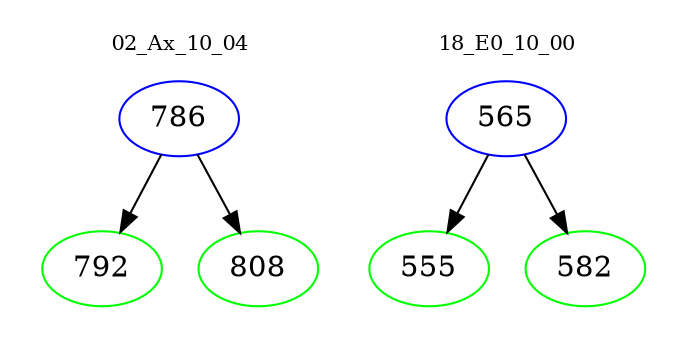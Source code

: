 digraph{
subgraph cluster_0 {
color = white
label = "02_Ax_10_04";
fontsize=10;
T0_786 [label="786", color="blue"]
T0_786 -> T0_792 [color="black"]
T0_792 [label="792", color="green"]
T0_786 -> T0_808 [color="black"]
T0_808 [label="808", color="green"]
}
subgraph cluster_1 {
color = white
label = "18_E0_10_00";
fontsize=10;
T1_565 [label="565", color="blue"]
T1_565 -> T1_555 [color="black"]
T1_555 [label="555", color="green"]
T1_565 -> T1_582 [color="black"]
T1_582 [label="582", color="green"]
}
}
